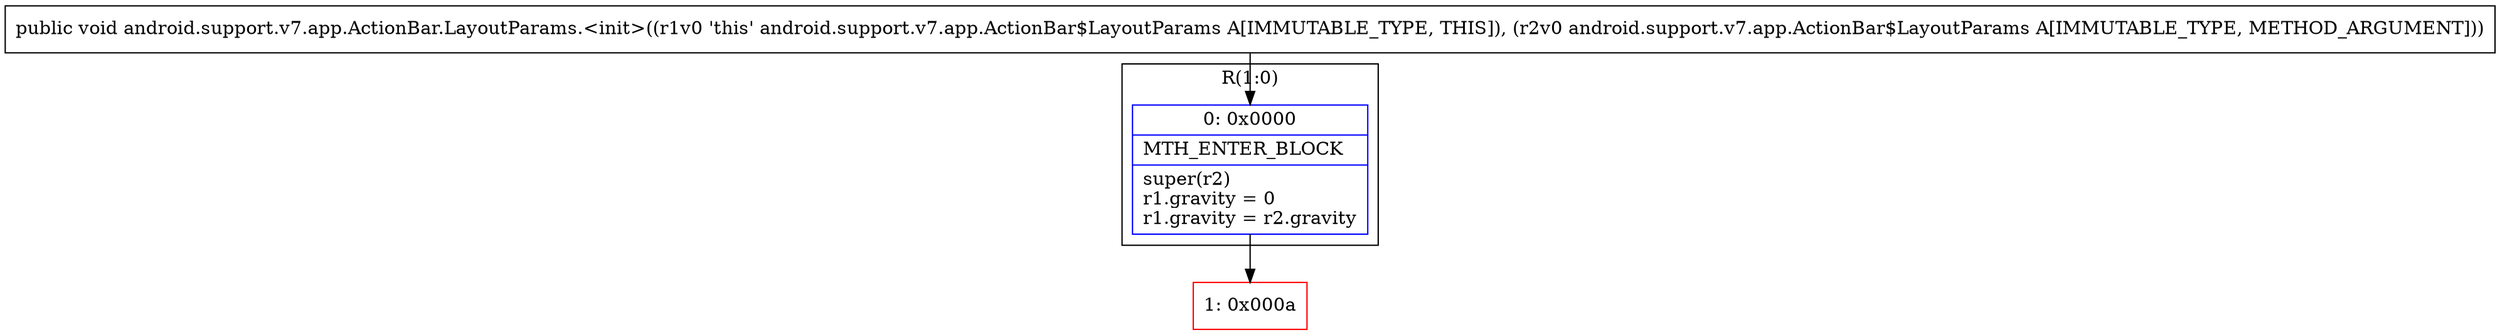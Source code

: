 digraph "CFG forandroid.support.v7.app.ActionBar.LayoutParams.\<init\>(Landroid\/support\/v7\/app\/ActionBar$LayoutParams;)V" {
subgraph cluster_Region_893116787 {
label = "R(1:0)";
node [shape=record,color=blue];
Node_0 [shape=record,label="{0\:\ 0x0000|MTH_ENTER_BLOCK\l|super(r2)\lr1.gravity = 0\lr1.gravity = r2.gravity\l}"];
}
Node_1 [shape=record,color=red,label="{1\:\ 0x000a}"];
MethodNode[shape=record,label="{public void android.support.v7.app.ActionBar.LayoutParams.\<init\>((r1v0 'this' android.support.v7.app.ActionBar$LayoutParams A[IMMUTABLE_TYPE, THIS]), (r2v0 android.support.v7.app.ActionBar$LayoutParams A[IMMUTABLE_TYPE, METHOD_ARGUMENT])) }"];
MethodNode -> Node_0;
Node_0 -> Node_1;
}

